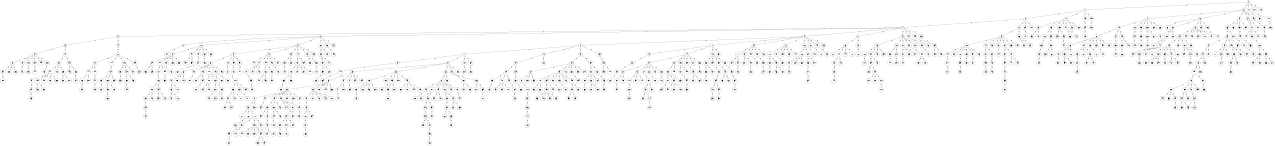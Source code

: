 graph G {
size="8.5,11;"
ratio = "expand;"
fixedsize="true;"
overlap="scale;"
node[shape=circle,width=.12,hight=.12,fontsize=12]
edge[fontsize=12]

0[label=" 0" color=black, pos="2.2991742,0.16362349!"];
1[label=" 1" color=black, pos="2.7225849,2.4745124!"];
2[label=" 2" color=black, pos="2.2061817,2.5378804!"];
3[label=" 3" color=black, pos="2.1382165,1.960125!"];
4[label=" 4" color=black, pos="2.309597,1.0588911!"];
5[label=" 5" color=black, pos="2.4186182,1.7853735!"];
6[label=" 6" color=black, pos="0.15421968,0.6257738!"];
7[label=" 7" color=black, pos="1.4189935,2.8012332!"];
8[label=" 8" color=black, pos="0.22431738,1.5339822!"];
9[label=" 9" color=black, pos="1.2339883,2.4475752!"];
10[label=" 10" color=black, pos="2.6883751,0.64284776!"];
11[label=" 11" color=black, pos="0.34235833,0.46082416!"];
12[label=" 12" color=black, pos="2.4727546,0.099385768!"];
13[label=" 13" color=black, pos="0.24040838,0.91062759!"];
14[label=" 14" color=black, pos="0.075617358,0.56431209!"];
15[label=" 15" color=black, pos="2.3444114,2.2127786!"];
16[label=" 16" color=black, pos="1.3304021,1.5156311!"];
17[label=" 17" color=black, pos="2.7552554,0.0045603956!"];
18[label=" 18" color=black, pos="2.948662,0.27022198!"];
19[label=" 19" color=black, pos="1.250381,1.9429757!"];
20[label=" 20" color=black, pos="0.2507614,0.61450829!"];
21[label=" 21" color=black, pos="1.9271207,2.8857978!"];
22[label=" 22" color=black, pos="2.0615373,0.49734888!"];
23[label=" 23" color=black, pos="1.8156553,0.97467752!"];
24[label=" 24" color=black, pos="1.4568882,1.7104477!"];
25[label=" 25" color=black, pos="2.453515,2.6557741!"];
26[label=" 26" color=black, pos="0.36241624,0.69319739!"];
27[label=" 27" color=black, pos="1.6570422,1.3359327!"];
28[label=" 28" color=black, pos="1.6785345,0.39897338!"];
29[label=" 29" color=black, pos="2.4755769,0.60839314!"];
30[label=" 30" color=black, pos="1.7348812,1.9430629!"];
31[label=" 31" color=black, pos="0.81586948,0.69659372!"];
32[label=" 32" color=black, pos="1.408049,1.4849014!"];
33[label=" 33" color=black, pos="1.1220495,1.2637411!"];
34[label=" 34" color=black, pos="1.0666715,2.097263!"];
35[label=" 35" color=black, pos="1.5931115,1.6315173!"];
36[label=" 36" color=black, pos="0.38363669,1.8773011!"];
37[label=" 37" color=black, pos="2.3152619,1.3963277!"];
38[label=" 38" color=black, pos="1.5914363,0.60067943!"];
39[label=" 39" color=black, pos="0.25713095,2.6800635!"];
40[label=" 40" color=black, pos="0.70431456,0.52674401!"];
41[label=" 41" color=black, pos="2.3056403,1.3108298!"];
42[label=" 42" color=black, pos="2.7474235,1.0960254!"];
43[label=" 43" color=black, pos="0.84128846,2.6121811!"];
44[label=" 44" color=black, pos="1.7580333,0.084138725!"];
45[label=" 45" color=black, pos="1.9751764,2.1234382!"];
46[label=" 46" color=black, pos="2.819857,2.9739185!"];
47[label=" 47" color=black, pos="2.0213907,1.7421679!"];
48[label=" 48" color=black, pos="0.81894679,2.5520694!"];
49[label=" 49" color=black, pos="0.059397043,0.4968988!"];
50[label=" 50" color=black, pos="1.270992,2.1473557!"];
51[label=" 51" color=black, pos="1.3204669,1.3372056!"];
52[label=" 52" color=black, pos="0.24901887,2.1517953!"];
53[label=" 53" color=black, pos="1.9018108,1.790808!"];
54[label=" 54" color=black, pos="0.99935103,1.7986558!"];
55[label=" 55" color=black, pos="0.41870839,0.74644704!"];
56[label=" 56" color=black, pos="0.80973565,2.3622422!"];
57[label=" 57" color=black, pos="2.1614156,2.6759533!"];
58[label=" 58" color=black, pos="2.4520652,2.544688!"];
59[label=" 59" color=black, pos="0.58284564,1.8510323!"];
60[label=" 60" color=black, pos="0.3032379,1.0560598!"];
61[label=" 61" color=black, pos="1.278061,2.9267164!"];
62[label=" 62" color=black, pos="2.6115943,0.29815379!"];
63[label=" 63" color=black, pos="1.2661959,2.2679578!"];
64[label=" 64" color=black, pos="0.34311722,0.94506423!"];
65[label=" 65" color=black, pos="2.4893411,2.9369404!"];
66[label=" 66" color=black, pos="1.4443265,1.7139385!"];
67[label=" 67" color=black, pos="1.363522,2.8590366!"];
68[label=" 68" color=black, pos="2.5677983,0.87180853!"];
69[label=" 69" color=black, pos="1.7619642,1.1232714!"];
70[label=" 70" color=black, pos="1.5238972,2.4038611!"];
71[label=" 71" color=black, pos="1.466026,0.86602458!"];
72[label=" 72" color=black, pos="1.302019,0.31367603!"];
73[label=" 73" color=black, pos="1.4321063,1.7327665!"];
74[label=" 74" color=black, pos="1.7322448,1.9036049!"];
75[label=" 75" color=black, pos="0.011675699,1.7625266!"];
76[label=" 76" color=black, pos="1.6777379,2.4253333!"];
77[label=" 77" color=black, pos="0.43286013,2.8132606!"];
78[label=" 78" color=black, pos="2.9700299,1.7468503!"];
79[label=" 79" color=black, pos="2.8889407,1.2451991!"];
80[label=" 80" color=black, pos="1.4239637,2.9823198!"];
81[label=" 81" color=black, pos="0.80949151,0.73250283!"];
82[label=" 82" color=black, pos="2.1617913,2.6375031!"];
83[label=" 83" color=black, pos="2.3987492,2.752941!"];
84[label=" 84" color=black, pos="1.0343649,0.51618917!"];
85[label=" 85" color=black, pos="0.72687904,0.42398228!"];
86[label=" 86" color=black, pos="1.5465715,1.1329648!"];
87[label=" 87" color=black, pos="1.7837075,2.6264718!"];
88[label=" 88" color=black, pos="2.937039,0.063741307!"];
89[label=" 89" color=black, pos="1.323878,2.2882668!"];
90[label=" 90" color=black, pos="0.43235185,1.6591362!"];
91[label=" 91" color=black, pos="0.32579955,2.9075881!"];
92[label=" 92" color=black, pos="0.59035151,0.82738939!"];
93[label=" 93" color=black, pos="1.753227,0.014139466!"];
94[label=" 94" color=black, pos="0.42220428,0.73531059!"];
95[label=" 95" color=black, pos="0.52526813,2.4135831!"];
96[label=" 96" color=black, pos="1.9705741,1.2088376!"];
97[label=" 97" color=black, pos="1.2735685,1.7801213!"];
98[label=" 98" color=black, pos="0.42287424,0.53702138!"];
99[label=" 99" color=black, pos="2.8513347,2.1088382!"];
100[label=" 100" color=black, pos="0.86838672,0.75891672!"];
101[label=" 101" color=black, pos="0.18759925,1.9214122!"];
102[label=" 102" color=black, pos="1.9201604,2.8157153!"];
103[label=" 103" color=black, pos="1.0185052,1.9077357!"];
104[label=" 104" color=black, pos="2.7066228,0.28353133!"];
105[label=" 105" color=black, pos="2.6136776,1.6861116!"];
106[label=" 106" color=black, pos="1.5029101,0.78522568!"];
107[label=" 107" color=black, pos="2.6677425,1.7959309!"];
108[label=" 108" color=black, pos="2.8302915,0.15774293!"];
109[label=" 109" color=black, pos="2.3279038,1.6276942!"];
110[label=" 110" color=black, pos="0.73587791,2.6934928!"];
111[label=" 111" color=black, pos="0.67270799,1.7434624!"];
112[label=" 112" color=black, pos="0.71780178,1.359522!"];
113[label=" 113" color=black, pos="0.090646332,1.3680313!"];
114[label=" 114" color=black, pos="2.2687667,2.9478012!"];
115[label=" 115" color=black, pos="1.0473209,2.4726384!"];
116[label=" 116" color=black, pos="2.2985798,1.895503!"];
117[label=" 117" color=black, pos="1.7095365,2.8745479!"];
118[label=" 118" color=black, pos="0.96660684,0.19979747!"];
119[label=" 119" color=black, pos="0.16926924,1.0186456!"];
120[label=" 120" color=black, pos="2.9702536,0.21855044!"];
121[label=" 121" color=black, pos="0.42380131,1.6544563!"];
122[label=" 122" color=black, pos="0.73983874,2.6290772!"];
123[label=" 123" color=black, pos="1.3459897,0.66477191!"];
124[label=" 124" color=black, pos="0.73209693,2.271053!"];
125[label=" 125" color=black, pos="2.0834722,2.8870477!"];
126[label=" 126" color=black, pos="1.7136416,1.6893939!"];
127[label=" 127" color=black, pos="0.030105085,1.7699819!"];
128[label=" 128" color=black, pos="1.0862071,0.061258597!"];
129[label=" 129" color=black, pos="0.57511411,0.20257638!"];
130[label=" 130" color=black, pos="0.31797248,1.1021125!"];
131[label=" 131" color=black, pos="1.9333692,0.30853156!"];
132[label=" 132" color=black, pos="2.3271593,2.1070995!"];
133[label=" 133" color=black, pos="2.7251855,0.46071052!"];
134[label=" 134" color=black, pos="0.08099244,2.321738!"];
135[label=" 135" color=black, pos="1.8581438,0.1114562!"];
136[label=" 136" color=black, pos="2.0802523,2.4543592!"];
137[label=" 137" color=black, pos="0.88842974,0.97031925!"];
138[label=" 138" color=black, pos="2.4885892,2.8703643!"];
139[label=" 139" color=black, pos="2.8393161,0.087424472!"];
140[label=" 140" color=black, pos="1.7584805,2.5771069!"];
141[label=" 141" color=black, pos="0.18867118,1.9224931!"];
142[label=" 142" color=black, pos="2.1879217,1.3807611!"];
143[label=" 143" color=black, pos="0.33595113,0.99041641!"];
144[label=" 144" color=black, pos="1.6649321,1.0715698!"];
145[label=" 145" color=black, pos="2.1017113,1.7597641!"];
146[label=" 146" color=black, pos="0.11432078,1.0122588!"];
147[label=" 147" color=black, pos="2.8090243,0.12011222!"];
148[label=" 148" color=black, pos="2.2942073,2.0511708!"];
149[label=" 149" color=black, pos="2.7350365,2.7525421!"];
150[label=" 150" color=black, pos="1.2178952,0.96902374!"];
151[label=" 151" color=black, pos="0.62552054,0.97004971!"];
152[label=" 152" color=black, pos="2.4042158,1.8438145!"];
153[label=" 153" color=black, pos="0.083508603,2.0962275!"];
154[label=" 154" color=black, pos="2.2337071,2.1514662!"];
155[label=" 155" color=black, pos="1.2081697,2.6102363!"];
156[label=" 156" color=black, pos="2.9687975,1.9852554!"];
157[label=" 157" color=black, pos="0.6350711,2.6267922!"];
158[label=" 158" color=black, pos="0.87110063,1.4068126!"];
159[label=" 159" color=black, pos="1.5552561,0.78707384!"];
160[label=" 160" color=black, pos="0.41848179,2.465399!"];
161[label=" 161" color=black, pos="0.23446703,0.69981978!"];
162[label=" 162" color=black, pos="0.67011285,1.5109056!"];
163[label=" 163" color=black, pos="0.12286445,1.3806595!"];
164[label=" 164" color=black, pos="1.7825489,0.79549597!"];
165[label=" 165" color=black, pos="1.1037123,0.27058631!"];
166[label=" 166" color=black, pos="0.01810409,0.47143408!"];
167[label=" 167" color=black, pos="2.0542611,0.53283206!"];
168[label=" 168" color=black, pos="1.8893963,2.9747333!"];
169[label=" 169" color=black, pos="0.5598575,0.59203745!"];
170[label=" 170" color=black, pos="0.52583908,1.1082529!"];
171[label=" 171" color=black, pos="1.2240848,0.74036552!"];
172[label=" 172" color=black, pos="2.8548272,1.4242538!"];
173[label=" 173" color=black, pos="0.95814965,0.93335239!"];
174[label=" 174" color=black, pos="1.372239,1.5496139!"];
175[label=" 175" color=black, pos="1.6632944,1.899243!"];
176[label=" 176" color=black, pos="2.080677,2.676554!"];
177[label=" 177" color=black, pos="1.5485294,0.87050484!"];
178[label=" 178" color=black, pos="0.37153451,1.723072!"];
179[label=" 179" color=black, pos="1.4676701,0.60225314!"];
180[label=" 180" color=black, pos="0.99929903,1.2810367!"];
181[label=" 181" color=black, pos="0.7213471,0.93370242!"];
182[label=" 182" color=black, pos="2.6191756,0.52008621!"];
183[label=" 183" color=black, pos="1.5657623,0.83516071!"];
184[label=" 184" color=black, pos="0.29330556,2.2869738!"];
185[label=" 185" color=black, pos="1.7803063,1.9162035!"];
186[label=" 186" color=black, pos="1.1362364,2.7474601!"];
187[label=" 187" color=black, pos="0.10271302,1.9264037!"];
188[label=" 188" color=black, pos="2.3762202,2.0594607!"];
189[label=" 189" color=black, pos="0.42182956,2.1911534!"];
190[label=" 190" color=black, pos="1.4764795,1.3234752!"];
191[label=" 191" color=black, pos="2.1305689,2.6886811!"];
192[label=" 192" color=black, pos="1.6703506,2.2657094!"];
193[label=" 193" color=black, pos="2.1331336,0.60249766!"];
194[label=" 194" color=black, pos="2.8211883,0.87327635!"];
195[label=" 195" color=black, pos="2.699671,0.02591336!"];
196[label=" 196" color=black, pos="2.0071205,0.17345854!"];
197[label=" 197" color=black, pos="0.078537245,0.4699552!"];
198[label=" 198" color=black, pos="2.0758516,0.59725854!"];
199[label=" 199" color=black, pos="0.95206627,1.6302948!"];
200[label=" 200" color=black, pos="1.2615946,1.0730738!"];
201[label=" 201" color=black, pos="0.077917017,1.6640981!"];
202[label=" 202" color=black, pos="2.0255293,2.8230066!"];
203[label=" 203" color=black, pos="1.3370544,2.8010915!"];
204[label=" 204" color=black, pos="2.9342941,2.773125!"];
205[label=" 205" color=black, pos="0.33916199,0.56784805!"];
206[label=" 206" color=black, pos="2.0365105,1.621434!"];
207[label=" 207" color=black, pos="0.45104624,2.6109937!"];
208[label=" 208" color=black, pos="2.147733,0.10736894!"];
209[label=" 209" color=black, pos="0.35963903,0.12475535!"];
210[label=" 210" color=black, pos="1.3088414,2.1103685!"];
211[label=" 211" color=black, pos="0.79668194,1.9900708!"];
212[label=" 212" color=black, pos="2.8860101,2.7438073!"];
213[label=" 213" color=black, pos="1.0062759,0.64018562!"];
214[label=" 214" color=black, pos="0.47676197,2.0313632!"];
215[label=" 215" color=black, pos="0.51334843,2.640449!"];
216[label=" 216" color=black, pos="1.3264245,1.8867315!"];
217[label=" 217" color=black, pos="2.519285,2.0712318!"];
218[label=" 218" color=black, pos="0.9592488,1.4740222!"];
219[label=" 219" color=black, pos="0.093060414,1.4869068!"];
220[label=" 220" color=black, pos="2.2272887,1.2042425!"];
221[label=" 221" color=black, pos="0.54236946,1.276351!"];
222[label=" 222" color=black, pos="1.1060478,1.9469396!"];
223[label=" 223" color=black, pos="1.9500711,2.2804777!"];
224[label=" 224" color=black, pos="1.3352066,0.96255919!"];
225[label=" 225" color=black, pos="1.178696,1.6826179!"];
226[label=" 226" color=black, pos="2.2153914,2.8938755!"];
227[label=" 227" color=black, pos="1.6207331,2.2875223!"];
228[label=" 228" color=black, pos="0.61149635,1.0815863!"];
229[label=" 229" color=black, pos="0.336193,0.17299725!"];
230[label=" 230" color=black, pos="0.66565146,0.061636973!"];
231[label=" 231" color=black, pos="1.7073256,1.8922183!"];
232[label=" 232" color=black, pos="1.5093238,0.89702377!"];
233[label=" 233" color=black, pos="0.88856846,1.8259645!"];
234[label=" 234" color=black, pos="2.7362818,2.4124116!"];
235[label=" 235" color=black, pos="1.1006223,1.2050367!"];
236[label=" 236" color=black, pos="1.1916988,1.8659845!"];
237[label=" 237" color=black, pos="2.6445603,0.97013254!"];
238[label=" 238" color=black, pos="1.1589186,1.9259343!"];
239[label=" 239" color=black, pos="1.3738841,2.9087764!"];
240[label=" 240" color=black, pos="2.67293,0.57122764!"];
241[label=" 241" color=black, pos="2.3854418,1.6654583!"];
242[label=" 242" color=black, pos="2.1170322,0.47873857!"];
243[label=" 243" color=black, pos="0.77780388,0.92977313!"];
244[label=" 244" color=black, pos="1.9703982,1.4973944!"];
245[label=" 245" color=black, pos="1.8347393,0.92517021!"];
246[label=" 246" color=black, pos="0.49929647,2.8599021!"];
247[label=" 247" color=black, pos="0.66925708,0.75638851!"];
248[label=" 248" color=black, pos="0.57447857,0.90368555!"];
249[label=" 249" color=black, pos="2.7248083,2.081644!"];
250[label=" 250" color=black, pos="0.6470138,0.059494964!"];
251[label=" 251" color=black, pos="2.2441579,1.3943203!"];
252[label=" 252" color=black, pos="0.7850257,0.82951458!"];
253[label=" 253" color=black, pos="0.35924172,1.6134229!"];
254[label=" 254" color=black, pos="1.6057893,2.7317188!"];
255[label=" 255" color=black, pos="1.2420035,2.6172335!"];
256[label=" 256" color=black, pos="1.8157235,2.7764024!"];
257[label=" 257" color=black, pos="0.090062887,0.38237224!"];
258[label=" 258" color=black, pos="2.4184291,0.16189438!"];
259[label=" 259" color=black, pos="2.4311353,2.8771431!"];
260[label=" 260" color=black, pos="2.4479295,2.835926!"];
261[label=" 261" color=black, pos="1.4613424,0.66570938!"];
262[label=" 262" color=black, pos="1.922674,0.34217814!"];
263[label=" 263" color=black, pos="1.8855355,2.9811595!"];
264[label=" 264" color=black, pos="1.4803307,2.2417907!"];
265[label=" 265" color=black, pos="1.6156085,2.3074702!"];
266[label=" 266" color=black, pos="1.0660301,1.6966246!"];
267[label=" 267" color=black, pos="2.0255793,1.7133264!"];
268[label=" 268" color=black, pos="0.2804253,0.28067999!"];
269[label=" 269" color=black, pos="2.9986014,1.8088995!"];
270[label=" 270" color=black, pos="0.34381755,2.0859529!"];
271[label=" 271" color=black, pos="0.11048926,0.93061198!"];
272[label=" 272" color=black, pos="1.8246745,2.1612135!"];
273[label=" 273" color=black, pos="0.79656561,0.47432056!"];
274[label=" 274" color=black, pos="2.9380483,2.3597612!"];
275[label=" 275" color=black, pos="0.74471279,2.4371364!"];
276[label=" 276" color=black, pos="2.6223401,2.7669058!"];
277[label=" 277" color=black, pos="0.66420579,2.542217!"];
278[label=" 278" color=black, pos="1.726883,2.2373764!"];
279[label=" 279" color=black, pos="0.69528235,1.4281922!"];
280[label=" 280" color=black, pos="0.34039103,1.9602398!"];
281[label=" 281" color=black, pos="0.058089308,2.9995524!"];
282[label=" 282" color=black, pos="2.6055055,2.9597652!"];
283[label=" 283" color=black, pos="1.4324012,1.3753563!"];
284[label=" 284" color=black, pos="1.1147181,1.6756829!"];
285[label=" 285" color=black, pos="0.71806752,2.7869472!"];
286[label=" 286" color=black, pos="2.8460697,1.2823227!"];
287[label=" 287" color=black, pos="0.19231195,0.061308844!"];
288[label=" 288" color=black, pos="2.2999205,0.66965963!"];
289[label=" 289" color=black, pos="0.45610892,0.35414741!"];
290[label=" 290" color=black, pos="1.0285256,0.41183263!"];
291[label=" 291" color=black, pos="1.7108143,1.5156682!"];
292[label=" 292" color=black, pos="2.9294511,2.6044563!"];
293[label=" 293" color=black, pos="1.4092509,0.09246915!"];
294[label=" 294" color=black, pos="0.41572708,2.7966726!"];
295[label=" 295" color=black, pos="2.0853067,0.14074202!"];
296[label=" 296" color=black, pos="1.87953,1.743237!"];
297[label=" 297" color=black, pos="0.47961368,0.39725333!"];
298[label=" 298" color=black, pos="2.4112971,2.9690662!"];
299[label=" 299" color=black, pos="2.5962749,2.9476438!"];
300[label=" 300" color=black, pos="2.6760854,0.17324473!"];
301[label=" 301" color=black, pos="0.94350354,2.3406568!"];
302[label=" 302" color=black, pos="2.6405057,1.9672696!"];
303[label=" 303" color=black, pos="0.99531078,0.11103972!"];
304[label=" 304" color=black, pos="1.9184133,0.21047976!"];
305[label=" 305" color=black, pos="2.9516612,0.9061663!"];
306[label=" 306" color=black, pos="2.416819,1.4850697!"];
307[label=" 307" color=black, pos="2.3599668,2.53882!"];
308[label=" 308" color=black, pos="1.9848135,0.12138843!"];
309[label=" 309" color=black, pos="2.9777786,2.2875477!"];
310[label=" 310" color=black, pos="1.5993746,1.3440969!"];
311[label=" 311" color=black, pos="1.362829,1.4695262!"];
312[label=" 312" color=black, pos="0.30941334,2.6792693!"];
313[label=" 313" color=black, pos="0.287739,2.6240328!"];
314[label=" 314" color=black, pos="1.460668,2.717652!"];
315[label=" 315" color=black, pos="2.5418159,2.856687!"];
316[label=" 316" color=black, pos="1.9685368,2.4549464!"];
317[label=" 317" color=black, pos="2.4401207,2.5645998!"];
318[label=" 318" color=black, pos="1.9973114,2.6341806!"];
319[label=" 319" color=black, pos="1.3638332,1.6413827!"];
320[label=" 320" color=black, pos="0.78371266,2.9343211!"];
321[label=" 321" color=black, pos="1.9060875,1.7760097!"];
322[label=" 322" color=black, pos="0.66745632,0.18739041!"];
323[label=" 323" color=black, pos="2.7501337,1.7359016!"];
324[label=" 324" color=black, pos="2.0221529,0.66498584!"];
325[label=" 325" color=black, pos="2.9333421,2.5017689!"];
326[label=" 326" color=black, pos="1.1382822,1.2907939!"];
327[label=" 327" color=black, pos="0.2396562,2.175362!"];
328[label=" 328" color=black, pos="2.2528285,0.094820513!"];
329[label=" 329" color=black, pos="0.66803699,1.5256716!"];
330[label=" 330" color=black, pos="1.3644919,1.5447655!"];
331[label=" 331" color=black, pos="2.7571395,1.833296!"];
332[label=" 332" color=black, pos="2.4715151,0.24156603!"];
333[label=" 333" color=black, pos="2.7278675,2.3355108!"];
334[label=" 334" color=black, pos="0.87928436,1.3682651!"];
335[label=" 335" color=black, pos="2.5584813,0.14230942!"];
336[label=" 336" color=black, pos="1.6533103,2.9702258!"];
337[label=" 337" color=black, pos="1.1079601,0.65684055!"];
338[label=" 338" color=black, pos="0.20895947,0.58707758!"];
339[label=" 339" color=black, pos="2.4822732,1.7453914!"];
340[label=" 340" color=black, pos="2.9186555,0.35864559!"];
341[label=" 341" color=black, pos="0.73029228,1.5126726!"];
342[label=" 342" color=black, pos="2.3204611,2.7285172!"];
343[label=" 343" color=black, pos="2.4245649,1.6902522!"];
344[label=" 344" color=black, pos="0.10795655,1.3992224!"];
345[label=" 345" color=black, pos="2.1563755,2.6883687!"];
346[label=" 346" color=black, pos="2.257669,1.3314339!"];
347[label=" 347" color=black, pos="0.69581987,1.6937305!"];
348[label=" 348" color=black, pos="1.0637826,1.2609982!"];
349[label=" 349" color=black, pos="0.74653248,0.40365156!"];
350[label=" 350" color=black, pos="1.6546085,0.94593597!"];
351[label=" 351" color=black, pos="1.0029954,0.15704857!"];
352[label=" 352" color=black, pos="1.2966662,1.3268686!"];
353[label=" 353" color=black, pos="2.6123339,2.8183766!"];
354[label=" 354" color=black, pos="1.2906836,2.6099451!"];
355[label=" 355" color=black, pos="0.22663579,0.6009788!"];
356[label=" 356" color=black, pos="1.3560517,0.084493346!"];
357[label=" 357" color=black, pos="2.6356479,0.16957774!"];
358[label=" 358" color=black, pos="1.6203137,2.3694298!"];
359[label=" 359" color=black, pos="1.7517019,0.73426096!"];
360[label=" 360" color=black, pos="2.0827494,1.5014098!"];
361[label=" 361" color=black, pos="0.07636689,2.5650861!"];
362[label=" 362" color=black, pos="1.4695969,0.35355396!"];
363[label=" 363" color=black, pos="1.4787068,0.98665115!"];
364[label=" 364" color=black, pos="0.81650978,0.93734264!"];
365[label=" 365" color=black, pos="2.5592894,1.742414!"];
366[label=" 366" color=black, pos="1.2224341,0.80291208!"];
367[label=" 367" color=black, pos="1.6383223,0.022504025!"];
368[label=" 368" color=black, pos="2.5983026,2.4161549!"];
369[label=" 369" color=black, pos="0.84370018,2.04172!"];
370[label=" 370" color=black, pos="2.1562722,2.0095298!"];
371[label=" 371" color=black, pos="1.3498067,0.46973754!"];
372[label=" 372" color=black, pos="2.0673255,2.6184741!"];
373[label=" 373" color=black, pos="2.5140006,2.8062179!"];
374[label=" 374" color=black, pos="2.472732,1.7105706!"];
375[label=" 375" color=black, pos="1.1463031,2.8321259!"];
376[label=" 376" color=black, pos="1.2569884,2.4192752!"];
377[label=" 377" color=black, pos="1.2295218,0.41398571!"];
378[label=" 378" color=black, pos="2.8562691,1.0207731!"];
379[label=" 379" color=black, pos="0.41969655,0.37239232!"];
380[label=" 380" color=black, pos="2.8975908,0.11363692!"];
381[label=" 381" color=black, pos="2.3517546,1.148026!"];
382[label=" 382" color=black, pos="1.5289849,1.9355409!"];
383[label=" 383" color=black, pos="2.5916712,2.4198936!"];
384[label=" 384" color=black, pos="0.01594757,1.9493482!"];
385[label=" 385" color=black, pos="1.300164,1.6312634!"];
386[label=" 386" color=black, pos="1.7868495,2.362509!"];
387[label=" 387" color=black, pos="1.142547,1.693568!"];
388[label=" 388" color=black, pos="1.7257677,2.4517291!"];
389[label=" 389" color=black, pos="1.7270598,1.9020089!"];
390[label=" 390" color=black, pos="1.4583517,2.9313327!"];
391[label=" 391" color=black, pos="1.6052166,2.8986825!"];
392[label=" 392" color=black, pos="1.1903952,2.8666335!"];
393[label=" 393" color=black, pos="0.2113646,1.6469923!"];
394[label=" 394" color=black, pos="1.1499333,0.20476008!"];
395[label=" 395" color=black, pos="2.7444025,1.3326181!"];
396[label=" 396" color=black, pos="2.7055331,0.54769257!"];
397[label=" 397" color=black, pos="2.3841023,2.6886377!"];
398[label=" 398" color=black, pos="2.2872513,2.8924768!"];
399[label=" 399" color=black, pos="0.97119669,1.5136321!"];
400[label=" 400" color=black, pos="2.63919,1.652151!"];
401[label=" 401" color=black, pos="1.8781626,0.84876863!"];
402[label=" 402" color=black, pos="0.30864461,2.3205762!"];
403[label=" 403" color=black, pos="1.9518568,1.5232174!"];
404[label=" 404" color=black, pos="0.43754143,0.089982852!"];
405[label=" 405" color=black, pos="1.5206115,1.6640976!"];
406[label=" 406" color=black, pos="2.3985909,2.7003307!"];
407[label=" 407" color=black, pos="2.3477337,0.53137942!"];
408[label=" 408" color=black, pos="1.5942285,2.8374782!"];
409[label=" 409" color=black, pos="1.4826738,2.5004869!"];
410[label=" 410" color=black, pos="0.73977556,2.8443656!"];
411[label=" 411" color=black, pos="1.4742573,1.3490223!"];
412[label=" 412" color=black, pos="1.438493,0.73344247!"];
413[label=" 413" color=black, pos="0.21762568,1.7669672!"];
414[label=" 414" color=black, pos="2.9541145,0.9860041!"];
415[label=" 415" color=black, pos="2.6812608,1.2887719!"];
416[label=" 416" color=black, pos="2.700914,1.7478803!"];
417[label=" 417" color=black, pos="0.81249696,0.97490617!"];
418[label=" 418" color=black, pos="1.0694303,1.2439049!"];
419[label=" 419" color=black, pos="1.1868547,1.4554865!"];
420[label=" 420" color=black, pos="0.031932383,0.58445216!"];
421[label=" 421" color=black, pos="0.58646902,0.8657746!"];
422[label=" 422" color=black, pos="0.81871734,1.8424318!"];
423[label=" 423" color=black, pos="0.36916222,1.7754674!"];
424[label=" 424" color=black, pos="0.25745377,1.253664!"];
425[label=" 425" color=black, pos="2.771715,2.6222233!"];
426[label=" 426" color=black, pos="1.0478419,1.384833!"];
427[label=" 427" color=black, pos="1.4590554,1.8600443!"];
428[label=" 428" color=black, pos="2.0292484,2.7405458!"];
429[label=" 429" color=black, pos="1.7959159,2.156301!"];
430[label=" 430" color=black, pos="1.4580991,2.1146113!"];
431[label=" 431" color=black, pos="1.1299364,2.8973376!"];
432[label=" 432" color=black, pos="2.4134265,2.4573409!"];
433[label=" 433" color=black, pos="0.37957164,2.0262868!"];
434[label=" 434" color=black, pos="1.9456923,1.6621101!"];
435[label=" 435" color=black, pos="0.25143932,0.8957355!"];
436[label=" 436" color=black, pos="2.9666509,0.89640514!"];
437[label=" 437" color=black, pos="1.2426018,1.3771999!"];
438[label=" 438" color=black, pos="2.0514388,2.5279623!"];
439[label=" 439" color=black, pos="1.38189,2.5687654!"];
440[label=" 440" color=black, pos="1.5763013,1.9804579!"];
441[label=" 441" color=black, pos="1.1056705,1.3832865!"];
442[label=" 442" color=black, pos="2.4178646,0.45611056!"];
443[label=" 443" color=black, pos="0.56755095,2.9499917!"];
444[label=" 444" color=black, pos="0.98812739,2.2967685!"];
445[label=" 445" color=black, pos="1.8991029,1.93143!"];
446[label=" 446" color=black, pos="1.1657797,0.13191698!"];
447[label=" 447" color=black, pos="1.8846921,0.34298619!"];
448[label=" 448" color=black, pos="2.7267887,0.41686637!"];
449[label=" 449" color=black, pos="0.33018891,0.88382208!"];
450[label=" 450" color=black, pos="2.8455494,2.4173575!"];
451[label=" 451" color=black, pos="2.6917787,0.94730214!"];
452[label=" 452" color=black, pos="0.21374593,0.91063524!"];
453[label=" 453" color=black, pos="1.9180392,0.063390561!"];
454[label=" 454" color=black, pos="2.3014576,0.63148861!"];
455[label=" 455" color=black, pos="1.89599,0.6471431!"];
456[label=" 456" color=black, pos="0.29791893,0.45523793!"];
457[label=" 457" color=black, pos="1.8641623,0.37616137!"];
458[label=" 458" color=black, pos="0.67899265,1.122812!"];
459[label=" 459" color=black, pos="0.16086797,1.0506774!"];
460[label=" 460" color=black, pos="2.3141848,2.4874627!"];
461[label=" 461" color=black, pos="2.803378,0.31604284!"];
462[label=" 462" color=black, pos="0.74616082,2.2909852!"];
463[label=" 463" color=black, pos="1.9220062,0.26492946!"];
464[label=" 464" color=black, pos="1.0021378,0.848033!"];
465[label=" 465" color=black, pos="2.0592274,2.5760117!"];
466[label=" 466" color=black, pos="2.0177132,1.1089914!"];
467[label=" 467" color=black, pos="1.7689378,0.55319507!"];
468[label=" 468" color=black, pos="2.1209815,2.3153465!"];
469[label=" 469" color=black, pos="1.5915111,0.029195011!"];
470[label=" 470" color=black, pos="1.5789208,1.9798227!"];
471[label=" 471" color=black, pos="0.25830855,2.7208522!"];
472[label=" 472" color=black, pos="2.9649195,1.1267464!"];
473[label=" 473" color=black, pos="2.7930796,2.7623669!"];
474[label=" 474" color=black, pos="1.4015818,2.9893739!"];
475[label=" 475" color=black, pos="0.03102715,1.2536421!"];
476[label=" 476" color=black, pos="1.5832268,2.0763681!"];
477[label=" 477" color=black, pos="2.200378,0.51240975!"];
478[label=" 478" color=black, pos="0.42574337,0.28022587!"];
479[label=" 479" color=black, pos="1.7369845,1.9444983!"];
480[label=" 480" color=black, pos="1.5699633,0.72605094!"];
481[label=" 481" color=black, pos="0.77400276,0.17383559!"];
482[label=" 482" color=black, pos="1.3597762,0.34610411!"];
483[label=" 483" color=black, pos="1.7057785,2.542812!"];
484[label=" 484" color=black, pos="0.16873493,1.4637432!"];
485[label=" 485" color=black, pos="2.7247433,1.1484118!"];
486[label=" 486" color=black, pos="2.4683853,2.8345386!"];
487[label=" 487" color=black, pos="0.42971573,1.9072739!"];
488[label=" 488" color=black, pos="0.85028149,0.36272182!"];
489[label=" 489" color=black, pos="2.1217427,1.7998688!"];
490[label=" 490" color=black, pos="1.6997669,2.8723222!"];
491[label=" 491" color=black, pos="0.74571917,0.69455081!"];
492[label=" 492" color=black, pos="2.0343144,2.2835671!"];
493[label=" 493" color=black, pos="1.1344469,2.9095443!"];
494[label=" 494" color=black, pos="0.86061652,2.8082021!"];
495[label=" 495" color=black, pos="0.5231197,1.2900112!"];
496[label=" 496" color=black, pos="0.34880089,0.99768545!"];
497[label=" 497" color=black, pos="2.1892905,0.95206251!"];
498[label=" 498" color=black, pos="0.94352715,1.2946029!"];
499[label=" 499" color=black, pos="2.239519,1.6037004!"];
500[label=" 500" color=black, pos="1.1474477,1.032891!"];
501[label=" 501" color=black, pos="1.3192463,2.8847269!"];
502[label=" 502" color=black, pos="1.6865182,2.4701951!"];
503[label=" 503" color=black, pos="2.4084051,1.5830391!"];
504[label=" 504" color=black, pos="2.4129394,0.22774962!"];
505[label=" 505" color=black, pos="2.3782788,1.4912873!"];
506[label=" 506" color=black, pos="1.0041969,0.011052252!"];
507[label=" 507" color=black, pos="2.7750439,1.5175493!"];
508[label=" 508" color=black, pos="2.5020201,2.2043863!"];
509[label=" 509" color=black, pos="0.49287563,2.0011293!"];
510[label=" 510" color=black, pos="0.78204226,1.3890317!"];
511[label=" 511" color=black, pos="2.2315308,0.9476534!"];
512[label=" 512" color=black, pos="1.5527954,0.24670008!"];
513[label=" 513" color=black, pos="2.3552152,1.2528801!"];
514[label=" 514" color=black, pos="0.52387758,1.6031279!"];
515[label=" 515" color=black, pos="0.878685,2.2214131!"];
516[label=" 516" color=black, pos="2.6711175,2.2019716!"];
517[label=" 517" color=black, pos="1.5149126,1.343387!"];
518[label=" 518" color=black, pos="0.6744254,1.4874022!"];
519[label=" 519" color=black, pos="0.70448954,2.5504264!"];
520[label=" 520" color=black, pos="0.61045864,2.188359!"];
521[label=" 521" color=black, pos="2.5351138,2.3250858!"];
522[label=" 522" color=black, pos="0.70517145,0.3579129!"];
523[label=" 523" color=black, pos="2.048891,1.9645616!"];
524[label=" 524" color=black, pos="2.0051254,1.8840017!"];
525[label=" 525" color=black, pos="2.3696342,2.8169928!"];
526[label=" 526" color=black, pos="2.9598074,2.9500158!"];
527[label=" 527" color=black, pos="0.73945063,2.9215818!"];
528[label=" 528" color=black, pos="2.2975686,1.3155831!"];
529[label=" 529" color=black, pos="1.55118,2.8916738!"];
530[label=" 530" color=black, pos="2.5688827,0.84020787!"];
531[label=" 531" color=black, pos="2.8289127,0.33778224!"];
532[label=" 532" color=black, pos="0.97130269,2.3540761!"];
533[label=" 533" color=black, pos="2.4491726,1.3849964!"];
534[label=" 534" color=black, pos="2.4754639,0.073276832!"];
535[label=" 535" color=black, pos="2.8354543,1.5648238!"];
536[label=" 536" color=black, pos="2.1047995,0.96570525!"];
537[label=" 537" color=black, pos="0.52107576,1.9123309!"];
538[label=" 538" color=black, pos="2.1069657,2.7077322!"];
539[label=" 539" color=black, pos="2.5573082,1.7699165!"];
540[label=" 540" color=black, pos="1.2672983,2.8695478!"];
541[label=" 541" color=black, pos="2.2950614,0.12545084!"];
542[label=" 542" color=black, pos="2.5895564,1.9854397!"];
543[label=" 543" color=black, pos="0.19358631,1.5580336!"];
544[label=" 544" color=black, pos="2.4306703,1.9543653!"];
545[label=" 545" color=black, pos="2.3811179,2.0417046!"];
546[label=" 546" color=black, pos="2.6192349,0.42396198!"];
547[label=" 547" color=black, pos="1.7949512,1.705154!"];
548[label=" 548" color=black, pos="0.31787099,1.7787205!"];
549[label=" 549" color=black, pos="2.829246,2.3834576!"];
550[label=" 550" color=black, pos="0.10289898,2.8438131!"];
551[label=" 551" color=black, pos="1.9191609,2.5948711!"];
552[label=" 552" color=black, pos="1.9255856,0.30157733!"];
553[label=" 553" color=black, pos="2.4159325,2.794787!"];
554[label=" 554" color=black, pos="2.0927187,0.21171045!"];
555[label=" 555" color=black, pos="2.4126275,1.9499195!"];
556[label=" 556" color=black, pos="0.4915662,1.3434309!"];
557[label=" 557" color=black, pos="2.6328113,1.7396145!"];
558[label=" 558" color=black, pos="0.095785854,1.0321956!"];
559[label=" 559" color=black, pos="2.9852744,0.36477795!"];
560[label=" 560" color=black, pos="2.176303,0.21756344!"];
561[label=" 561" color=black, pos="1.0096372,1.6274028!"];
562[label=" 562" color=black, pos="2.2310995,2.9900258!"];
563[label=" 563" color=black, pos="0.75597773,1.3742255!"];
564[label=" 564" color=black, pos="1.6685853,1.5683561!"];
565[label=" 565" color=black, pos="1.4445448,1.0371069!"];
566[label=" 566" color=black, pos="1.8913983,1.5552774!"];
567[label=" 567" color=black, pos="0.69636912,2.7875327!"];
568[label=" 568" color=black, pos="2.5864107,2.4649076!"];
569[label=" 569" color=black, pos="1.0174466,1.6984038!"];
570[label=" 570" color=black, pos="2.9314237,1.8922731!"];
571[label=" 571" color=black, pos="2.628375,0.93494534!"];
572[label=" 572" color=black, pos="2.984155,2.5983569!"];
573[label=" 573" color=black, pos="1.8112721,0.96903052!"];
574[label=" 574" color=black, pos="1.7047663,2.5793431!"];
575[label=" 575" color=black, pos="0.44436332,0.27380752!"];
576[label=" 576" color=black, pos="0.37197182,2.6268218!"];
577[label=" 577" color=black, pos="0.83102551,2.6379645!"];
578[label=" 578" color=black, pos="2.0136552,0.44985063!"];
579[label=" 579" color=black, pos="1.7967363,0.93899048!"];
580[label=" 580" color=black, pos="0.8880974,0.20959104!"];
581[label=" 581" color=black, pos="2.1728112,0.40203982!"];
582[label=" 582" color=black, pos="1.7029295,0.2787129!"];
583[label=" 583" color=black, pos="2.3482586,1.1780668!"];
584[label=" 584" color=black, pos="2.2912355,2.1096488!"];
585[label=" 585" color=black, pos="2.1301142,0.88471024!"];
586[label=" 586" color=black, pos="1.277851,0.78579962!"];
587[label=" 587" color=black, pos="0.71935685,2.8554785!"];
588[label=" 588" color=black, pos="2.2621375,1.3068237!"];
589[label=" 589" color=black, pos="1.2436911,2.3125262!"];
590[label=" 590" color=black, pos="2.6902464,0.0939134!"];
591[label=" 591" color=black, pos="1.1437595,0.75873541!"];
592[label=" 592" color=black, pos="0.076868821,2.557256!"];
593[label=" 593" color=black, pos="0.61599758,0.35075248!"];
594[label=" 594" color=black, pos="2.7765272,2.9684358!"];
595[label=" 595" color=black, pos="2.8613422,1.1033383!"];
596[label=" 596" color=black, pos="2.8889838,1.5584284!"];
597[label=" 597" color=black, pos="2.1190255,2.0792954!"];
598[label=" 598" color=black, pos="0.46219367,0.84777693!"];
599[label=" 599" color=black, pos="2.445189,0.040948192!"];
600[label=" 600" color=black, pos="1.4748966,2.7290409!"];
601[label=" 601" color=black, pos="1.0401705,1.9847427!"];
602[label=" 602" color=black, pos="1.2163455,0.31258169!"];
603[label=" 603" color=black, pos="1.7770928,0.20116736!"];
604[label=" 604" color=black, pos="1.8260819,2.7987514!"];
605[label=" 605" color=black, pos="1.6305503,0.75437936!"];
606[label=" 606" color=black, pos="1.0512557,0.69869718!"];
607[label=" 607" color=black, pos="1.2086686,2.0185025!"];
608[label=" 608" color=black, pos="2.3378496,0.77445935!"];
609[label=" 609" color=black, pos="1.8273368,1.1947178!"];
610[label=" 610" color=black, pos="1.7123806,2.1213699!"];
611[label=" 611" color=black, pos="2.9232195,0.15554997!"];
612[label=" 612" color=black, pos="0.082133004,1.6944088!"];
613[label=" 613" color=black, pos="2.8323482,1.8054273!"];
614[label=" 614" color=black, pos="2.0509444,2.3800486!"];
615[label=" 615" color=black, pos="1.2437699,2.9431783!"];
616[label=" 616" color=black, pos="0.1460945,1.9596396!"];
617[label=" 617" color=black, pos="0.47683969,1.0171135!"];
618[label=" 618" color=black, pos="1.661657,1.6786937!"];
619[label=" 619" color=black, pos="2.4610207,0.33417778!"];
620[label=" 620" color=black, pos="2.788545,0.255837!"];
621[label=" 621" color=black, pos="1.4773747,2.5044971!"];
622[label=" 622" color=black, pos="1.5653889,1.7879323!"];
623[label=" 623" color=black, pos="1.2830968,2.3907782!"];
624[label=" 624" color=black, pos="0.44874815,2.4026226!"];
625[label=" 625" color=black, pos="2.5047753,0.11480813!"];
626[label=" 626" color=black, pos="0.55821948,0.75130869!"];
627[label=" 627" color=black, pos="2.6277455,1.5623938!"];
628[label=" 628" color=black, pos="2.1140731,2.0371837!"];
629[label=" 629" color=black, pos="1.8794951,1.119767!"];
630[label=" 630" color=black, pos="1.4262266,1.2540428!"];
631[label=" 631" color=black, pos="2.6388098,0.13851472!"];
632[label=" 632" color=black, pos="1.9952389,1.0131457!"];
633[label=" 633" color=black, pos="0.96087337,2.6664465!"];
634[label=" 634" color=black, pos="0.92145568,1.538333!"];
635[label=" 635" color=black, pos="0.50324165,1.9654916!"];
636[label=" 636" color=black, pos="2.9189576,0.2087625!"];
637[label=" 637" color=black, pos="1.5443562,0.24333676!"];
638[label=" 638" color=black, pos="0.23622872,0.67990627!"];
639[label=" 639" color=black, pos="2.1422005,1.9625964!"];
640[label=" 640" color=black, pos="2.3595583,2.6374536!"];
641[label=" 641" color=black, pos="1.103696,1.8395245!"];
642[label=" 642" color=black, pos="2.7216553,2.5743528!"];
643[label=" 643" color=black, pos="2.4785843,0.84221163!"];
644[label=" 644" color=black, pos="1.5425198,2.1959947!"];
645[label=" 645" color=black, pos="1.3795036,0.057458909!"];
646[label=" 646" color=black, pos="0.93671095,0.49077082!"];
647[label=" 647" color=black, pos="0.55578617,1.2163509!"];
648[label=" 648" color=black, pos="0.42910937,0.23577613!"];
649[label=" 649" color=black, pos="2.1577046,0.55795709!"];
650[label=" 650" color=black, pos="1.4531582,1.1042568!"];
651[label=" 651" color=black, pos="2.6721544,2.3292844!"];
652[label=" 652" color=black, pos="2.9974425,0.30155025!"];
653[label=" 653" color=black, pos="2.9646105,0.99267847!"];
654[label=" 654" color=black, pos="0.096374338,1.9802329!"];
655[label=" 655" color=black, pos="2.9368165,2.567505!"];
656[label=" 656" color=black, pos="2.0503883,2.8987313!"];
657[label=" 657" color=black, pos="2.8785817,1.0874526!"];
658[label=" 658" color=black, pos="1.5889983,2.2634824!"];
659[label=" 659" color=black, pos="0.13817779,2.4758269!"];
660[label=" 660" color=black, pos="0.11804587,2.5125664!"];
661[label=" 661" color=black, pos="1.1363863,0.98397784!"];
662[label=" 662" color=black, pos="0.9886942,0.88492113!"];
663[label=" 663" color=black, pos="0.16079456,0.29143659!"];
664[label=" 664" color=black, pos="0.2557072,0.41927563!"];
665[label=" 665" color=black, pos="2.6468562,1.4660289!"];
666[label=" 666" color=black, pos="1.6984377,2.4970072!"];
667[label=" 667" color=black, pos="1.322278,0.97223579!"];
668[label=" 668" color=black, pos="0.75021119,2.5229803!"];
669[label=" 669" color=black, pos="2.9900471,1.1193581!"];
670[label=" 670" color=black, pos="0.47116889,0.90425206!"];
671[label=" 671" color=black, pos="0.45670532,1.8431463!"];
672[label=" 672" color=black, pos="0.3858565,1.8467015!"];
673[label=" 673" color=black, pos="0.76915017,2.2685672!"];
674[label=" 674" color=black, pos="2.0422416,2.3042033!"];
675[label=" 675" color=black, pos="2.7384085,2.8048435!"];
676[label=" 676" color=black, pos="0.76124134,2.3752172!"];
677[label=" 677" color=black, pos="0.83478194,1.7300298!"];
678[label=" 678" color=black, pos="1.4988545,1.9379143!"];
679[label=" 679" color=black, pos="0.82997053,2.6679723!"];
680[label=" 680" color=black, pos="2.0434824,2.2485397!"];
681[label=" 681" color=black, pos="2.8274041,2.2802204!"];
682[label=" 682" color=black, pos="1.2826814,2.2341653!"];
683[label=" 683" color=black, pos="0.86086287,1.5097096!"];
684[label=" 684" color=black, pos="0.36683267,2.3733927!"];
685[label=" 685" color=black, pos="0.37950198,0.50756543!"];
686[label=" 686" color=black, pos="0.73770442,0.83391624!"];
687[label=" 687" color=black, pos="1.2265402,1.783502!"];
688[label=" 688" color=black, pos="1.0165623,1.0826553!"];
689[label=" 689" color=black, pos="0.5491487,0.71361216!"];
690[label=" 690" color=black, pos="0.9472995,0.85292001!"];
691[label=" 691" color=black, pos="1.9867863,0.43026658!"];
692[label=" 692" color=black, pos="1.2475563,2.5552336!"];
693[label=" 693" color=black, pos="0.90708181,1.5054148!"];
694[label=" 694" color=black, pos="0.50827874,0.21246118!"];
695[label=" 695" color=black, pos="0.84121957,0.004841676!"];
696[label=" 696" color=black, pos="0.028004871,0.70174837!"];
697[label=" 697" color=black, pos="1.4503727,2.4089837!"];
698[label=" 698" color=black, pos="2.363138,1.2058346!"];
699[label=" 699" color=black, pos="1.6245333,1.7035434!"];
700[label=" 700" color=black, pos="1.4397604,0.49914793!"];
701[label=" 701" color=black, pos="2.321576,0.99162849!"];
702[label=" 702" color=black, pos="0.34389371,2.5646738!"];
703[label=" 703" color=black, pos="0.20005282,0.042895183!"];
704[label=" 704" color=black, pos="2.6570124,1.8052113!"];
705[label=" 705" color=black, pos="1.1600041,0.5050573!"];
706[label=" 706" color=black, pos="1.4760986,2.8730665!"];
707[label=" 707" color=black, pos="1.346993,1.9727215!"];
708[label=" 708" color=black, pos="2.8353868,0.13359573!"];
709[label=" 709" color=black, pos="2.4764322,1.9868176!"];
710[label=" 710" color=black, pos="2.3293139,0.0054391446!"];
711[label=" 711" color=black, pos="1.1210068,0.75742438!"];
712[label=" 712" color=black, pos="0.79297788,1.8854043!"];
713[label=" 713" color=black, pos="2.7768306,2.4761241!"];
714[label=" 714" color=black, pos="2.1013534,2.3535611!"];
715[label=" 715" color=black, pos="0.9258004,2.2350999!"];
716[label=" 716" color=black, pos="1.7981521,2.9181501!"];
717[label=" 717" color=black, pos="0.49391988,0.094910137!"];
718[label=" 718" color=black, pos="2.456459,0.35260045!"];
719[label=" 719" color=black, pos="0.14868361,0.35548501!"];
720[label=" 720" color=black, pos="0.67266047,2.8946435!"];
721[label=" 721" color=black, pos="0.63135085,1.7024203!"];
722[label=" 722" color=black, pos="2.7199581,1.1810508!"];
723[label=" 723" color=black, pos="0.38226402,0.40694571!"];
724[label=" 724" color=black, pos="1.7848464,0.45500039!"];
725[label=" 725" color=black, pos="1.2300635,2.102!"];
726[label=" 726" color=black, pos="2.6502598,1.2639884!"];
727[label=" 727" color=black, pos="1.5646253,1.7406049!"];
728[label=" 728" color=black, pos="0.86036265,2.6867768!"];
729[label=" 729" color=black, pos="1.0060159,1.2244178!"];
730[label=" 730" color=black, pos="0.44517842,2.3717325!"];
731[label=" 731" color=black, pos="2.8216192,0.0078585641!"];
732[label=" 732" color=black, pos="1.1037739,1.8852318!"];
733[label=" 733" color=black, pos="1.0127695,1.0203599!"];
734[label=" 734" color=black, pos="2.4418323,0.46197272!"];
735[label=" 735" color=black, pos="2.9038216,0.24374328!"];
736[label=" 736" color=black, pos="2.837826,1.2558978!"];
737[label=" 737" color=black, pos="1.3197171,1.5698159!"];
738[label=" 738" color=black, pos="0.88578409,1.592338!"];
739[label=" 739" color=black, pos="0.7202265,2.3138689!"];
740[label=" 740" color=black, pos="1.0630555,2.1578379!"];
741[label=" 741" color=black, pos="2.1863325,2.7388543!"];
742[label=" 742" color=black, pos="0.46254608,0.63462229!"];
743[label=" 743" color=black, pos="1.4034046,2.130552!"];
744[label=" 744" color=black, pos="1.8088856,1.0850725!"];
745[label=" 745" color=black, pos="1.8667654,2.8934983!"];
746[label=" 746" color=black, pos="2.5964367,1.4599528!"];
747[label=" 747" color=black, pos="1.0860328,2.1406637!"];
748[label=" 748" color=black, pos="2.9729224,0.22491332!"];
749[label=" 749" color=black, pos="0.47669934,0.78741962!"];
750[label=" 750" color=black, pos="0.16459462,0.30561316!"];
751[label=" 751" color=black, pos="2.3004075,2.8092299!"];
752[label=" 752" color=black, pos="1.822615,1.2378959!"];
753[label=" 753" color=black, pos="0.54919084,1.4419299!"];
754[label=" 754" color=black, pos="0.61723045,0.46229081!"];
755[label=" 755" color=black, pos="1.6757043,2.8523516!"];
756[label=" 756" color=black, pos="0.90145604,1.8078815!"];
757[label=" 757" color=black, pos="0.041032532,2.3174008!"];
758[label=" 758" color=black, pos="1.0173431,1.7736264!"];
759[label=" 759" color=black, pos="2.0591792,2.4270437!"];
760[label=" 760" color=black, pos="0.47715873,0.57117455!"];
761[label=" 761" color=black, pos="0.79633369,2.1719771!"];
762[label=" 762" color=black, pos="1.914987,0.11682741!"];
763[label=" 763" color=black, pos="0.23722246,0.23931801!"];
764[label=" 764" color=black, pos="1.0464439,2.5168339!"];
765[label=" 765" color=black, pos="0.64250071,0.29310362!"];
766[label=" 766" color=black, pos="1.4572487,1.9775943!"];
767[label=" 767" color=black, pos="0.64958633,0.398222!"];
768[label=" 768" color=black, pos="2.0695775,0.15309463!"];
769[label=" 769" color=black, pos="2.982501,1.2794753!"];
770[label=" 770" color=black, pos="0.95933974,2.4881793!"];
771[label=" 771" color=black, pos="0.36548176,0.3352407!"];
772[label=" 772" color=black, pos="0.7746969,0.49940217!"];
773[label=" 773" color=black, pos="1.6863093,2.0770414!"];
774[label=" 774" color=black, pos="2.8592358,2.6599858!"];
775[label=" 775" color=black, pos="2.4592737,1.6355672!"];
776[label=" 776" color=black, pos="0.027604334,0.39476239!"];
777[label=" 777" color=black, pos="2.1137336,1.9075933!"];
778[label=" 778" color=black, pos="1.0705405,0.26963558!"];
779[label=" 779" color=black, pos="0.12326997,0.84794791!"];
780[label=" 780" color=black, pos="1.4569509,2.3151645!"];
781[label=" 781" color=black, pos="1.1398559,1.2868181!"];
782[label=" 782" color=black, pos="2.4468416,2.5079139!"];
783[label=" 783" color=black, pos="1.0050116,2.4349665!"];
784[label=" 784" color=black, pos="1.932143,2.0427213!"];
785[label=" 785" color=black, pos="0.50396665,0.11894998!"];
786[label=" 786" color=black, pos="2.3460872,2.0105293!"];
787[label=" 787" color=black, pos="1.9934618,2.367324!"];
788[label=" 788" color=black, pos="2.2058273,2.5936728!"];
789[label=" 789" color=black, pos="0.074694397,1.3447749!"];
790[label=" 790" color=black, pos="2.8272947,2.4276514!"];
791[label=" 791" color=black, pos="1.9961699,0.86492235!"];
792[label=" 792" color=black, pos="0.69234683,0.97418944!"];
793[label=" 793" color=black, pos="1.8579582,2.7708206!"];
794[label=" 794" color=black, pos="1.481725,1.6734025!"];
795[label=" 795" color=black, pos="2.6398271,2.9255995!"];
796[label=" 796" color=black, pos="0.72321497,0.19133766!"];
797[label=" 797" color=black, pos="0.39976317,2.3194454!"];
798[label=" 798" color=black, pos="2.3888013,1.0593643!"];
799[label=" 799" color=black, pos="1.6097146,2.3132841!"];
0--1[label="1"]
0--3[label="1"]
0--77[label="1"]
0--270[label="1"]
0--713[label="1"]
1--2[label="1"]
1--71[label="1"]
1--143[label="1"]
1--209[label="1"]
2--4[label="1"]
2--12[label="1"]
2--629[label="1"]
2--701[label="1"]
3--7[label="1"]
3--16[label="1"]
3--29[label="1"]
3--34[label="1"]
3--446[label="1"]
3--651[label="1"]
4--5[label="1"]
4--6[label="1"]
4--9[label="1"]
4--27[label="1"]
4--45[label="1"]
4--274[label="1"]
4--299[label="1"]
4--336[label="1"]
5--15[label="1"]
5--44[label="1"]
6--8[label="1"]
6--22[label="1"]
6--37[label="1"]
6--160[label="1"]
6--306[label="1"]
6--541[label="1"]
7--19[label="1"]
7--62[label="1"]
7--298[label="1"]
7--582[label="1"]
7--622[label="1"]
7--685[label="1"]
8--341[label="1"]
9--10[label="1"]
9--11[label="1"]
9--54[label="1"]
9--61[label="1"]
9--128[label="1"]
9--167[label="1"]
9--491[label="1"]
9--513[label="1"]
10--17[label="1"]
10--18[label="1"]
10--25[label="1"]
10--135[label="1"]
11--13[label="1"]
11--14[label="1"]
11--146[label="1"]
11--537[label="1"]
12--85[label="1"]
12--266[label="1"]
13--267[label="1"]
14--24[label="1"]
14--28[label="1"]
14--158[label="1"]
14--205[label="1"]
14--207[label="1"]
14--366[label="1"]
15--32[label="1"]
15--40[label="1"]
16--33[label="1"]
16--52[label="1"]
16--64[label="1"]
16--245[label="1"]
16--288[label="1"]
17--20[label="1"]
17--21[label="1"]
17--120[label="1"]
17--564[label="1"]
18--50[label="1"]
18--672[label="1"]
19--26[label="1"]
19--57[label="1"]
19--240[label="1"]
20--410[label="1"]
21--23[label="1"]
21--36[label="1"]
21--63[label="1"]
21--248[label="1"]
21--561[label="1"]
22--67[label="1"]
22--191[label="1"]
22--197[label="1"]
22--364[label="1"]
22--382[label="1"]
23--35[label="1"]
23--39[label="1"]
23--47[label="1"]
23--394[label="1"]
23--649[label="1"]
24--31[label="1"]
24--43[label="1"]
24--72[label="1"]
24--86[label="1"]
24--164[label="1"]
24--256[label="1"]
25--30[label="1"]
25--130[label="1"]
26--88[label="1"]
26--104[label="1"]
26--156[label="1"]
26--252[label="1"]
26--294[label="1"]
26--637[label="1"]
27--38[label="1"]
27--467[label="1"]
28--155[label="1"]
28--409[label="1"]
29--55[label="1"]
29--163[label="1"]
29--392[label="1"]
29--597[label="1"]
30--51[label="1"]
30--93[label="1"]
30--116[label="1"]
30--332[label="1"]
30--530[label="1"]
30--604[label="1"]
31--137[label="1"]
31--480[label="1"]
32--73[label="1"]
32--80[label="1"]
32--215[label="1"]
32--342[label="1"]
32--499[label="1"]
32--680[label="1"]
34--42[label="1"]
34--101[label="1"]
35--58[label="1"]
35--83[label="1"]
35--122[label="1"]
35--194[label="1"]
35--355[label="1"]
36--123[label="1"]
36--152[label="1"]
36--293[label="1"]
36--320[label="1"]
36--493[label="1"]
37--46[label="1"]
37--48[label="1"]
37--53[label="1"]
37--70[label="1"]
37--264[label="1"]
37--545[label="1"]
38--82[label="1"]
38--174[label="1"]
38--444[label="1"]
38--718[label="1"]
39--41[label="1"]
39--200[label="1"]
40--65[label="1"]
40--292[label="1"]
41--141[label="1"]
42--79[label="1"]
42--165[label="1"]
42--271[label="1"]
43--171[label="1"]
43--297[label="1"]
43--747[label="1"]
44--68[label="1"]
45--138[label="1"]
45--182[label="1"]
45--221[label="1"]
45--254[label="1"]
45--372[label="1"]
45--572[label="1"]
46--56[label="1"]
46--76[label="1"]
46--159[label="1"]
46--391[label="1"]
47--269[label="1"]
48--49[label="1"]
48--74[label="1"]
48--99[label="1"]
48--196[label="1"]
48--514[label="1"]
50--219[label="1"]
50--319[label="1"]
51--60[label="1"]
51--603[label="1"]
51--693[label="1"]
52--173[label="1"]
52--202[label="1"]
52--678[label="1"]
53--315[label="1"]
53--613[label="1"]
54--117[label="1"]
54--154[label="1"]
54--190[label="1"]
54--193[label="1"]
54--486[label="1"]
55--59[label="1"]
55--612[label="1"]
56--66[label="1"]
56--92[label="1"]
56--105[label="1"]
56--170[label="1"]
56--195[label="1"]
56--598[label="1"]
57--326[label="1"]
58--78[label="1"]
58--90[label="1"]
58--169[label="1"]
58--198[label="1"]
58--301[label="1"]
58--623[label="1"]
58--674[label="1"]
59--84[label="1"]
59--98[label="1"]
59--296[label="1"]
59--554[label="1"]
60--118[label="1"]
61--102[label="1"]
61--124[label="1"]
61--295[label="1"]
61--543[label="1"]
61--779[label="1"]
62--344[label="1"]
63--81[label="1"]
63--625[label="1"]
64--139[label="1"]
64--249[label="1"]
64--490[label="1"]
64--591[label="1"]
64--712[label="1"]
64--740[label="1"]
64--774[label="1"]
65--94[label="1"]
65--113[label="1"]
65--325[label="1"]
66--91[label="1"]
66--180[label="1"]
66--773[label="1"]
67--69[label="1"]
67--100[label="1"]
67--243[label="1"]
67--263[label="1"]
67--655[label="1"]
68--75[label="1"]
68--114[label="1"]
68--213[label="1"]
68--519[label="1"]
69--556[label="1"]
69--689[label="1"]
70--103[label="1"]
70--529[label="1"]
71--96[label="1"]
71--133[label="1"]
71--305[label="1"]
71--417[label="1"]
71--518[label="1"]
71--788[label="1"]
72--151[label="1"]
73--304[label="1"]
73--358[label="1"]
73--528[label="1"]
74--110[label="1"]
74--241[label="1"]
74--475[label="1"]
75--144[label="1"]
75--179[label="1"]
76--87[label="1"]
77--177[label="1"]
78--132[label="1"]
78--520[label="1"]
80--413[label="1"]
81--95[label="1"]
81--121[label="1"]
81--149[label="1"]
81--176[label="1"]
81--464[label="1"]
81--708[label="1"]
83--148[label="1"]
83--210[label="1"]
83--416[label="1"]
83--445[label="1"]
83--782[label="1"]
84--89[label="1"]
84--247[label="1"]
85--108[label="1"]
85--147[label="1"]
85--150[label="1"]
85--157[label="1"]
85--184[label="1"]
85--536[label="1"]
85--792[label="1"]
86--276[label="1"]
87--212[label="1"]
88--142[label="1"]
88--350[label="1"]
88--726[label="1"]
89--106[label="1"]
89--346[label="1"]
90--769[label="1"]
91--153[label="1"]
91--711[label="1"]
92--107[label="1"]
93--127[label="1"]
93--234[label="1"]
93--251[label="1"]
93--255[label="1"]
93--476[label="1"]
93--492[label="1"]
94--97[label="1"]
94--129[label="1"]
94--140[label="1"]
94--206[label="1"]
94--588[label="1"]
95--620[label="1"]
96--508[label="1"]
96--720[label="1"]
97--644[label="1"]
98--111[label="1"]
98--557[label="1"]
98--593[label="1"]
99--188[label="1"]
99--203[label="1"]
100--112[label="1"]
100--199[label="1"]
100--783[label="1"]
102--222[label="1"]
102--403[label="1"]
103--115[label="1"]
103--204[label="1"]
103--237[label="1"]
103--401[label="1"]
104--233[label="1"]
104--261[label="1"]
104--313[label="1"]
105--312[label="1"]
105--424[label="1"]
106--109[label="1"]
106--523[label="1"]
108--119[label="1"]
108--125[label="1"]
108--126[label="1"]
108--238[label="1"]
108--397[label="1"]
108--626[label="1"]
109--131[label="1"]
109--511[label="1"]
110--398[label="1"]
112--136[label="1"]
114--189[label="1"]
115--363[label="1"]
115--388[label="1"]
117--134[label="1"]
117--244[label="1"]
118--337[label="1"]
119--371[label="1"]
120--524[label="1"]
121--387[label="1"]
121--426[label="1"]
123--303[label="1"]
123--316[label="1"]
123--456[label="1"]
123--522[label="1"]
124--383[label="1"]
126--359[label="1"]
127--506[label="1"]
127--568[label="1"]
128--166[label="1"]
128--224[label="1"]
128--473[label="1"]
129--436[label="1"]
129--578[label="1"]
130--278[label="1"]
130--283[label="1"]
131--208[label="1"]
131--220[label="1"]
131--487[label="1"]
131--599[label="1"]
132--161[label="1"]
132--168[label="1"]
132--178[label="1"]
133--216[label="1"]
133--339[label="1"]
135--343[label="1"]
136--272[label="1"]
136--429[label="1"]
137--484[label="1"]
138--186[label="1"]
138--192[label="1"]
138--452[label="1"]
138--589[label="1"]
139--145[label="1"]
139--250[label="1"]
139--287[label="1"]
139--573[label="1"]
142--351[label="1"]
143--544[label="1"]
144--162[label="1"]
144--300[label="1"]
145--218[label="1"]
145--230[label="1"]
145--235[label="1"]
145--404[label="1"]
145--686[label="1"]
146--236[label="1"]
146--259[label="1"]
146--302[label="1"]
146--338[label="1"]
147--317[label="1"]
147--354[label="1"]
148--175[label="1"]
149--694[label="1"]
149--731[label="1"]
151--431[label="1"]
151--547[label="1"]
153--428[label="1"]
153--776[label="1"]
154--378[label="1"]
154--402[label="1"]
155--217[label="1"]
155--334[label="1"]
155--653[label="1"]
156--767[label="1"]
157--719[label="1"]
158--187[label="1"]
158--799[label="1"]
159--181[label="1"]
160--185[label="1"]
160--231[label="1"]
162--691[label="1"]
165--280[label="1"]
166--201[label="1"]
166--634[label="1"]
166--683[label="1"]
167--778[label="1"]
168--586[label="1"]
169--228[label="1"]
169--268[label="1"]
169--461[label="1"]
170--172[label="1"]
170--232[label="1"]
170--580[label="1"]
171--380[label="1"]
172--754[label="1"]
172--797[label="1"]
174--246[label="1"]
174--746[label="1"]
175--226[label="1"]
175--239[label="1"]
176--183[label="1"]
176--284[label="1"]
177--225[label="1"]
178--357[label="1"]
178--396[label="1"]
178--408[label="1"]
179--447[label="1"]
182--525[label="1"]
182--646[label="1"]
183--482[label="1"]
184--327[label="1"]
184--442[label="1"]
185--307[label="1"]
185--471[label="1"]
186--724[label="1"]
187--494[label="1"]
188--411[label="1"]
188--453[label="1"]
189--265[label="1"]
189--282[label="1"]
189--369[label="1"]
190--373[label="1"]
191--439[label="1"]
191--534[label="1"]
192--229[label="1"]
192--405[label="1"]
193--553[label="1"]
195--381[label="1"]
196--722[label="1"]
197--314[label="1"]
198--214[label="1"]
198--227[label="1"]
198--242[label="1"]
199--552[label="1"]
201--460[label="1"]
202--211[label="1"]
202--477[label="1"]
203--422[label="1"]
205--289[label="1"]
208--443[label="1"]
208--535[label="1"]
208--594[label="1"]
209--223[label="1"]
212--258[label="1"]
212--630[label="1"]
212--739[label="1"]
213--260[label="1"]
213--340[label="1"]
213--517[label="1"]
215--505[label="1"]
216--285[label="1"]
217--539[label="1"]
219--360[label="1"]
219--407[label="1"]
219--434[label="1"]
220--379[label="1"]
220--384[label="1"]
221--421[label="1"]
221--562[label="1"]
221--577[label="1"]
222--367[label="1"]
224--253[label="1"]
224--510[label="1"]
226--377[label="1"]
227--257[label="1"]
227--462[label="1"]
228--349[label="1"]
228--768[label="1"]
229--262[label="1"]
229--430[label="1"]
230--353[label="1"]
230--385[label="1"]
230--390[label="1"]
232--321[label="1"]
232--485[label="1"]
233--310[label="1"]
234--290[label="1"]
234--419[label="1"]
235--275[label="1"]
236--356[label="1"]
236--437[label="1"]
238--331[label="1"]
240--328[label="1"]
240--418[label="1"]
242--432[label="1"]
244--273[label="1"]
246--308[label="1"]
248--281[label="1"]
248--286[label="1"]
251--361[label="1"]
252--412[label="1"]
253--277[label="1"]
254--420[label="1"]
255--501[label="1"]
256--716[label="1"]
257--330[label="1"]
257--570[label="1"]
257--785[label="1"]
258--291[label="1"]
258--748[label="1"]
258--777[label="1"]
259--318[label="1"]
260--533[label="1"]
264--362[label="1"]
264--566[label="1"]
265--673[label="1"]
266--376[label="1"]
266--551[label="1"]
267--374[label="1"]
268--279[label="1"]
268--468[label="1"]
272--322[label="1"]
272--481[label="1"]
274--760[label="1"]
277--324[label="1"]
278--370[label="1"]
278--526[label="1"]
278--764[label="1"]
279--616[label="1"]
280--368[label="1"]
280--559[label="1"]
281--347[label="1"]
281--375[label="1"]
282--438[label="1"]
282--706[label="1"]
283--433[label="1"]
284--618[label="1"]
284--638[label="1"]
285--423[label="1"]
286--311[label="1"]
286--659[label="1"]
287--309[label="1"]
287--348[label="1"]
287--615[label="1"]
289--531[label="1"]
289--684[label="1"]
290--365[label="1"]
290--406[label="1"]
290--435[label="1"]
290--645[label="1"]
291--507[label="1"]
291--642[label="1"]
292--495[label="1"]
292--538[label="1"]
293--323[label="1"]
293--389[label="1"]
293--521[label="1"]
296--335[label="1"]
296--483[label="1"]
296--759[label="1"]
298--333[label="1"]
299--329[label="1"]
302--448[label="1"]
303--738[label="1"]
304--700[label="1"]
305--595[label="1"]
305--695[label="1"]
306--498[label="1"]
307--550[label="1"]
307--605[label="1"]
308--441[label="1"]
310--345[label="1"]
313--737[label="1"]
313--790[label="1"]
314--661[label="1"]
315--742[label="1"]
317--395[label="1"]
318--469[label="1"]
319--631[label="1"]
321--400[label="1"]
322--542[label="1"]
325--567[label="1"]
325--607[label="1"]
326--709[label="1"]
327--450[label="1"]
328--666[label="1"]
329--609[label="1"]
329--753[label="1"]
330--455[label="1"]
332--699[label="1"]
333--488[label="1"]
334--497[label="1"]
334--512[label="1"]
334--723[label="1"]
335--425[label="1"]
335--457[label="1"]
337--386[label="1"]
338--458[label="1"]
339--500[label="1"]
340--352[label="1"]
340--465[label="1"]
342--414[label="1"]
343--393[label="1"]
343--770[label="1"]
344--729[label="1"]
348--503[label="1"]
350--459[label="1"]
350--675[label="1"]
352--440[label="1"]
354--415[label="1"]
356--732[label="1"]
357--399[label="1"]
357--470[label="1"]
359--546[label="1"]
360--733[label="1"]
363--587[label="1"]
364--606[label="1"]
366--496[label="1"]
368--509[label="1"]
368--756[label="1"]
370--660[label="1"]
371--611[label="1"]
374--667[label="1"]
377--688[label="1"]
379--656[label="1"]
379--755[label="1"]
380--502[label="1"]
386--744[label="1"]
389--600[label="1"]
391--771[label="1"]
392--449[label="1"]
395--643[label="1"]
396--479[label="1"]
396--515[label="1"]
396--532[label="1"]
396--549[label="1"]
396--619[label="1"]
397--677[label="1"]
398--679[label="1"]
399--621[label="1"]
402--466[label="1"]
403--463[label="1"]
403--762[label="1"]
404--427[label="1"]
404--454[label="1"]
407--451[label="1"]
407--697[label="1"]
407--727[label="1"]
408--647[label="1"]
410--639[label="1"]
415--796[label="1"]
417--668[label="1"]
417--775[label="1"]
420--581[label="1"]
420--751[label="1"]
421--574[label="1"]
423--624[label="1"]
424--627[label="1"]
425--632[label="1"]
426--516[label="1"]
426--527[label="1"]
429--592[label="1"]
429--715[label="1"]
430--571[label="1"]
430--610[label="1"]
430--670[label="1"]
431--576[label="1"]
431--714[label="1"]
433--569[label="1"]
434--504[label="1"]
438--682[label="1"]
442--474[label="1"]
442--745[label="1"]
446--743[label="1"]
447--705[label="1"]
448--763[label="1"]
448--765[label="1"]
449--555[label="1"]
450--472[label="1"]
458--654[label="1"]
467--728[label="1"]
469--478[label="1"]
469--489[label="1"]
472--548[label="1"]
477--579[label="1"]
477--583[label="1"]
477--734[label="1"]
478--650[label="1"]
482--662[label="1"]
482--665[label="1"]
485--575[label="1"]
485--752[label="1"]
487--664[label="1"]
489--690[label="1"]
491--648[label="1"]
492--540[label="1"]
492--657[label="1"]
493--608[label="1"]
493--702[label="1"]
493--749[label="1"]
493--798[label="1"]
494--560[label="1"]
500--558[label="1"]
500--681[label="1"]
504--736[label="1"]
511--585[label="1"]
516--596[label="1"]
519--584[label="1"]
525--710[label="1"]
526--601[label="1"]
526--602[label="1"]
527--730[label="1"]
538--614[label="1"]
540--590[label="1"]
540--698[label="1"]
542--757[label="1"]
544--703[label="1"]
548--761[label="1"]
549--565[label="1"]
549--789[label="1"]
553--640[label="1"]
557--671[label="1"]
559--563[label="1"]
559--617[label="1"]
564--652[label="1"]
566--772[label="1"]
570--781[label="1"]
572--780[label="1"]
582--628[label="1"]
582--687[label="1"]
583--663[label="1"]
594--633[label="1"]
596--635[label="1"]
596--641[label="1"]
605--658[label="1"]
612--704[label="1"]
628--725[label="1"]
629--741[label="1"]
630--717[label="1"]
631--636[label="1"]
641--696[label="1"]
644--735[label="1"]
646--692[label="1"]
654--787[label="1"]
659--707[label="1"]
664--676[label="1"]
665--669[label="1"]
670--721[label="1"]
680--758[label="1"]
695--794[label="1"]
696--766[label="1"]
704--750[label="1"]
708--791[label="1"]
714--784[label="1"]
743--795[label="1"]
744--786[label="1"]
768--793[label="1"]

}
